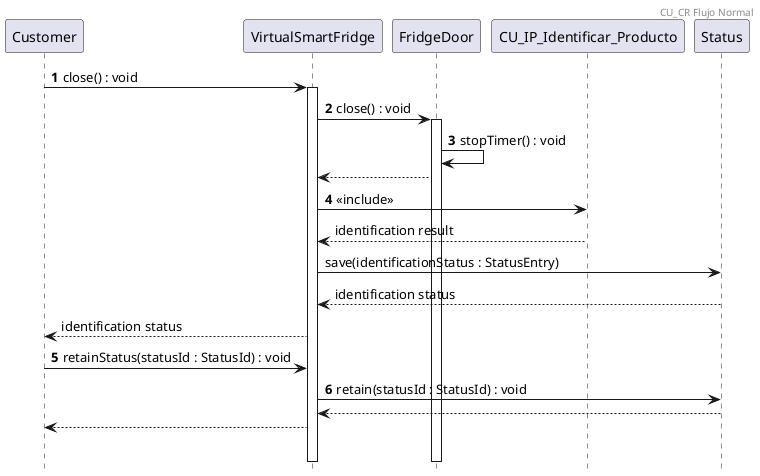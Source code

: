 @startuml

hide footbox
header CU_CR Flujo Normal
autonumber

Customer -> VirtualSmartFridge: close() : void
activate VirtualSmartFridge

VirtualSmartFridge -> FridgeDoor : close() : void
activate FridgeDoor

FridgeDoor -> FridgeDoor : stopTimer() : void

autonumber stop
FridgeDoor --> VirtualSmartFridge

autonumber resume
VirtualSmartFridge -> CU_IP_Identificar_Producto : <<include>>

autonumber stop
CU_IP_Identificar_Producto --> VirtualSmartFridge : identification result
VirtualSmartFridge -> Status : save(identificationStatus : StatusEntry)
Status --> VirtualSmartFridge : identification status
VirtualSmartFridge --> Customer : identification status

autonumber resume
Customer -> VirtualSmartFridge : retainStatus(statusId : StatusId) : void
VirtualSmartFridge -> Status : retain(statusId : StatusId) : void

autonumber stop
Status --> VirtualSmartFridge
VirtualSmartFridge --> Customer
|||

@enduml